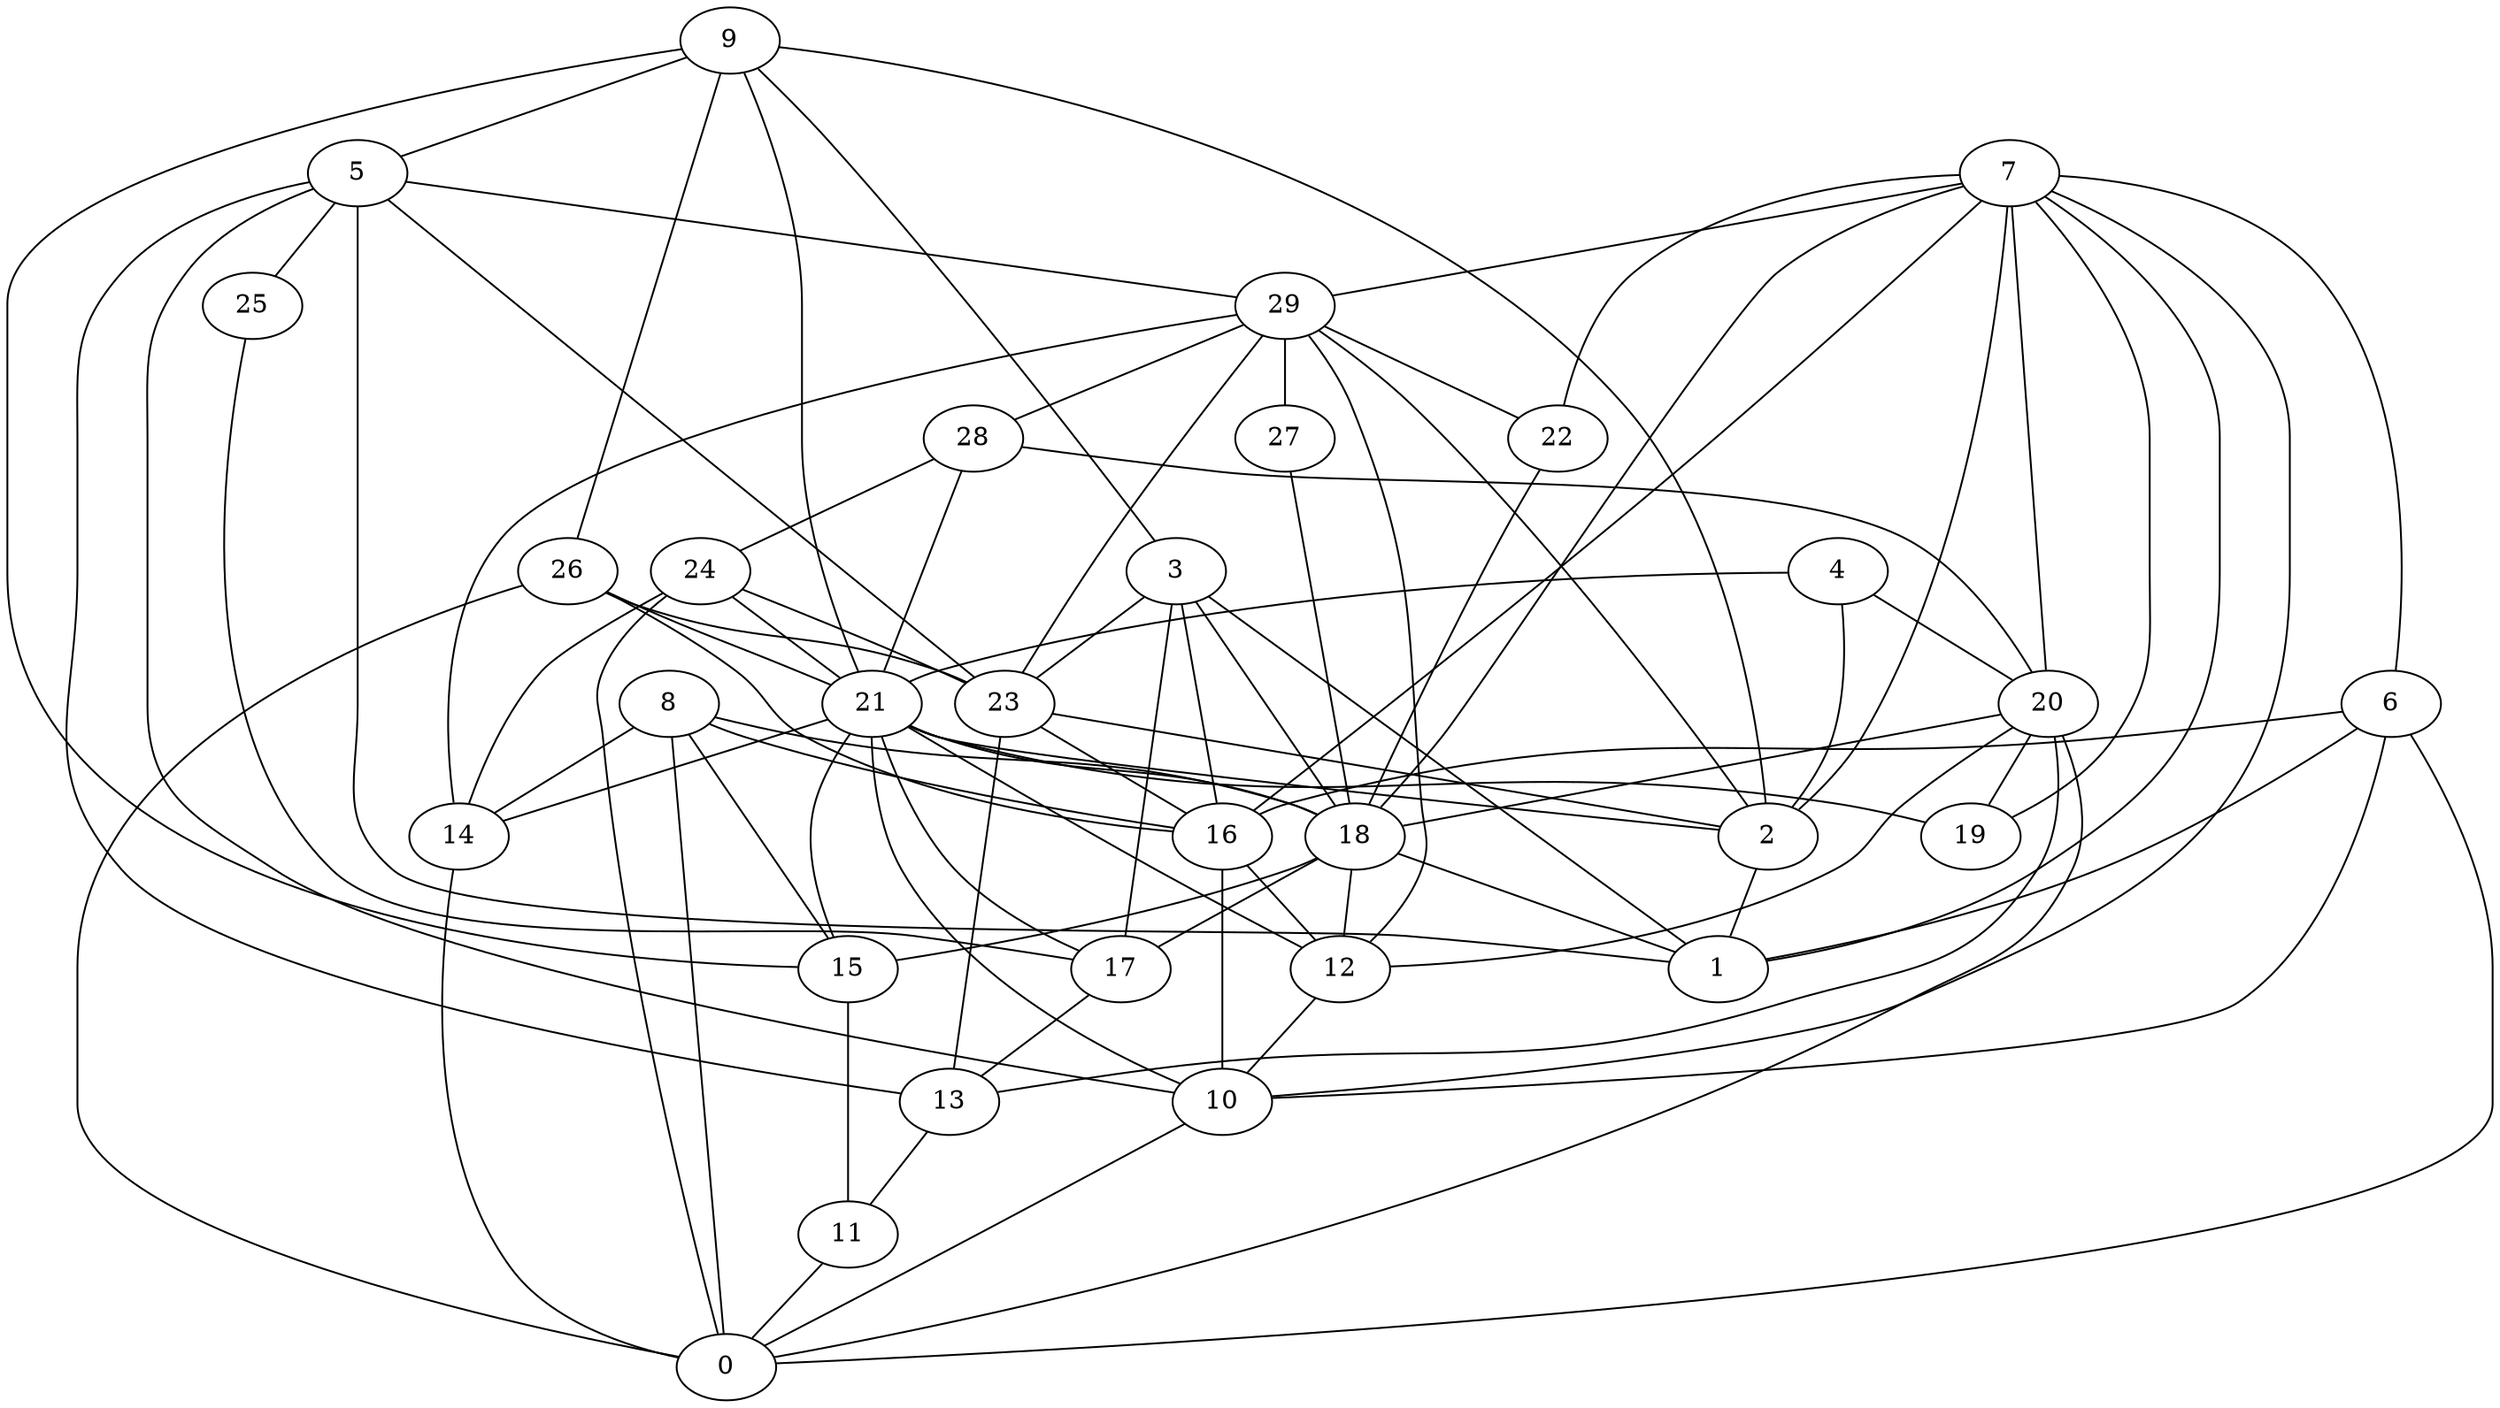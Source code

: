 digraph GG_graph {

subgraph G_graph {
edge [color = black]
"28" -> "21" [dir = none]
"25" -> "17" [dir = none]
"2" -> "1" [dir = none]
"9" -> "3" [dir = none]
"9" -> "5" [dir = none]
"9" -> "21" [dir = none]
"29" -> "23" [dir = none]
"29" -> "22" [dir = none]
"29" -> "28" [dir = none]
"29" -> "27" [dir = none]
"13" -> "11" [dir = none]
"20" -> "0" [dir = none]
"20" -> "18" [dir = none]
"20" -> "19" [dir = none]
"20" -> "13" [dir = none]
"14" -> "0" [dir = none]
"26" -> "21" [dir = none]
"26" -> "16" [dir = none]
"24" -> "23" [dir = none]
"24" -> "0" [dir = none]
"24" -> "14" [dir = none]
"6" -> "1" [dir = none]
"6" -> "10" [dir = none]
"6" -> "0" [dir = none]
"3" -> "18" [dir = none]
"3" -> "16" [dir = none]
"3" -> "23" [dir = none]
"3" -> "17" [dir = none]
"16" -> "12" [dir = none]
"16" -> "10" [dir = none]
"7" -> "2" [dir = none]
"7" -> "22" [dir = none]
"7" -> "29" [dir = none]
"7" -> "10" [dir = none]
"7" -> "20" [dir = none]
"7" -> "18" [dir = none]
"7" -> "1" [dir = none]
"10" -> "0" [dir = none]
"27" -> "18" [dir = none]
"8" -> "14" [dir = none]
"8" -> "18" [dir = none]
"8" -> "15" [dir = none]
"18" -> "15" [dir = none]
"11" -> "0" [dir = none]
"21" -> "19" [dir = none]
"21" -> "10" [dir = none]
"21" -> "18" [dir = none]
"21" -> "17" [dir = none]
"21" -> "12" [dir = none]
"21" -> "14" [dir = none]
"23" -> "13" [dir = none]
"4" -> "2" [dir = none]
"4" -> "21" [dir = none]
"12" -> "10" [dir = none]
"5" -> "13" [dir = none]
"5" -> "1" [dir = none]
"5" -> "29" [dir = none]
"5" -> "25" [dir = none]
"7" -> "6" [dir = none]
"29" -> "14" [dir = none]
"18" -> "1" [dir = none]
"15" -> "11" [dir = none]
"26" -> "0" [dir = none]
"23" -> "16" [dir = none]
"18" -> "12" [dir = none]
"22" -> "18" [dir = none]
"9" -> "2" [dir = none]
"20" -> "12" [dir = none]
"4" -> "20" [dir = none]
"18" -> "17" [dir = none]
"3" -> "1" [dir = none]
"24" -> "21" [dir = none]
"26" -> "23" [dir = none]
"5" -> "23" [dir = none]
"7" -> "16" [dir = none]
"23" -> "2" [dir = none]
"7" -> "19" [dir = none]
"17" -> "13" [dir = none]
"5" -> "10" [dir = none]
"29" -> "12" [dir = none]
"8" -> "16" [dir = none]
"28" -> "24" [dir = none]
"29" -> "2" [dir = none]
"21" -> "15" [dir = none]
"8" -> "0" [dir = none]
"28" -> "20" [dir = none]
"9" -> "15" [dir = none]
"21" -> "2" [dir = none]
"9" -> "26" [dir = none]
"6" -> "16" [dir = none]
}

}
